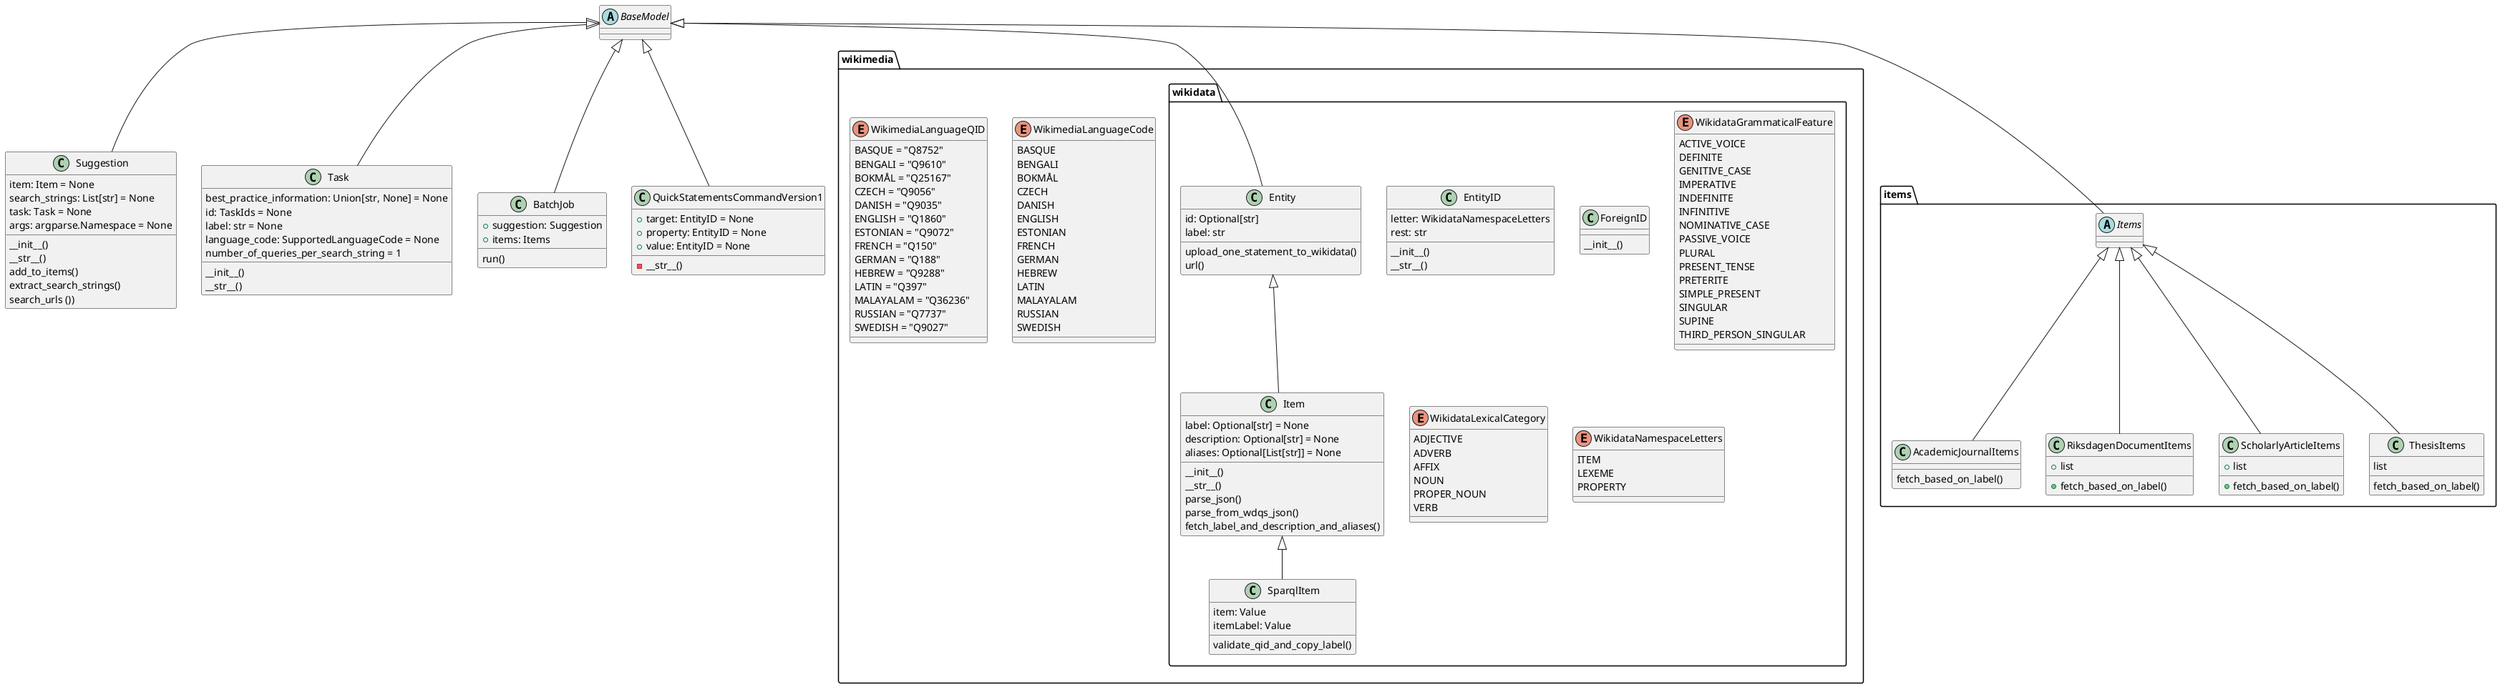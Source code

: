 @startuml
'https://plantuml.com/class-diagram

abstract class BaseModel

package wikimedia {
    enum WikimediaLanguageCode {
        BASQUE
        BENGALI
        BOKMÅL
        CZECH
        DANISH
        ENGLISH
        ESTONIAN
        FRENCH
        GERMAN
        HEBREW
        LATIN
        MALAYALAM
        RUSSIAN
        SWEDISH
    }
    enum WikimediaLanguageQID {
        BASQUE = "Q8752"
        BENGALI = "Q9610"
        BOKMÅL = "Q25167"
        CZECH = "Q9056"
        DANISH = "Q9035"
        ENGLISH = "Q1860"
        ESTONIAN = "Q9072"
        FRENCH = "Q150"
        GERMAN = "Q188"
        HEBREW = "Q9288"
        LATIN = "Q397"
        MALAYALAM = "Q36236"
        RUSSIAN = "Q7737"
        SWEDISH = "Q9027"
    }
    package wikidata {
        class Entity {
        id: Optional[str]
        label: str
        upload_one_statement_to_wikidata()
        url()
        }
        class EntityID{
        letter: WikidataNamespaceLetters
            rest: str
        __init__()
        __str__()
        }
        class ForeignID{
        __init__()
        }
        class SparqlItem{
            item: Value
            itemLabel: Value
            validate_qid_and_copy_label()
        }
        class Item{
            label: Optional[str] = None
            description: Optional[str] = None
            aliases: Optional[List[str]] = None
            __init__()
            __str__()
            parse_json()
            parse_from_wdqs_json()
            fetch_label_and_description_and_aliases()
        }
        enum WikidataGrammaticalFeature {
            ACTIVE_VOICE
            DEFINITE
            GENITIVE_CASE
            IMPERATIVE
            INDEFINITE
            INFINITIVE
            NOMINATIVE_CASE
            PASSIVE_VOICE
            PLURAL
            PRESENT_TENSE
            PRETERITE
            SIMPLE_PRESENT
            SINGULAR
            SUPINE
            THIRD_PERSON_SINGULAR
        }
        enum WikidataLexicalCategory {
            ADJECTIVE
            ADVERB
            AFFIX
            NOUN
            PROPER_NOUN
            VERB
        }
        enum WikidataNamespaceLetters {
            ITEM
            LEXEME
            PROPERTY
        }
    }
}
package items {
    abstract class Items
    class AcademicJournalItems {
    fetch_based_on_label()
    }
    class RiksdagenDocumentItems {
    +list
    +fetch_based_on_label()
    }

    class ScholarlyArticleItems {
    +list
    +fetch_based_on_label()
    }
    class ThesisItems {
    list
    fetch_based_on_label()
    }
}
class Suggestion {
    item: Item = None
    search_strings: List[str] = None
    task: Task = None
    args: argparse.Namespace = None
    __init__()
    __str__()
    add_to_items()
    extract_search_strings()
    search_urls ())
}

class Task {
    best_practice_information: Union[str, None] = None
    id: TaskIds = None
    label: str = None
    language_code: SupportedLanguageCode = None
    number_of_queries_per_search_string = 1
    __init__()
    __str__()
}

class BatchJob {
    +suggestion: Suggestion
    +items: Items
    run()
}
class QuickStatementsCommandVersion1 {
    +target: EntityID = None
    +property: EntityID = None
    +value: EntityID = None
    -__str__()
}
Items <|-- AcademicJournalItems
Items <|-- RiksdagenDocumentItems
Items <|-- ScholarlyArticleItems
Items <|-- ThesisItems
BaseModel <|-- Entity
BaseModel <|-- Task
BaseModel <|-- Suggestion
BaseModel <|-- BatchJob
BaseModel <|-- QuickStatementsCommandVersion1
BaseModel <|-- Items
Entity <|-- Item
Item <|-- SparqlItem

@enduml